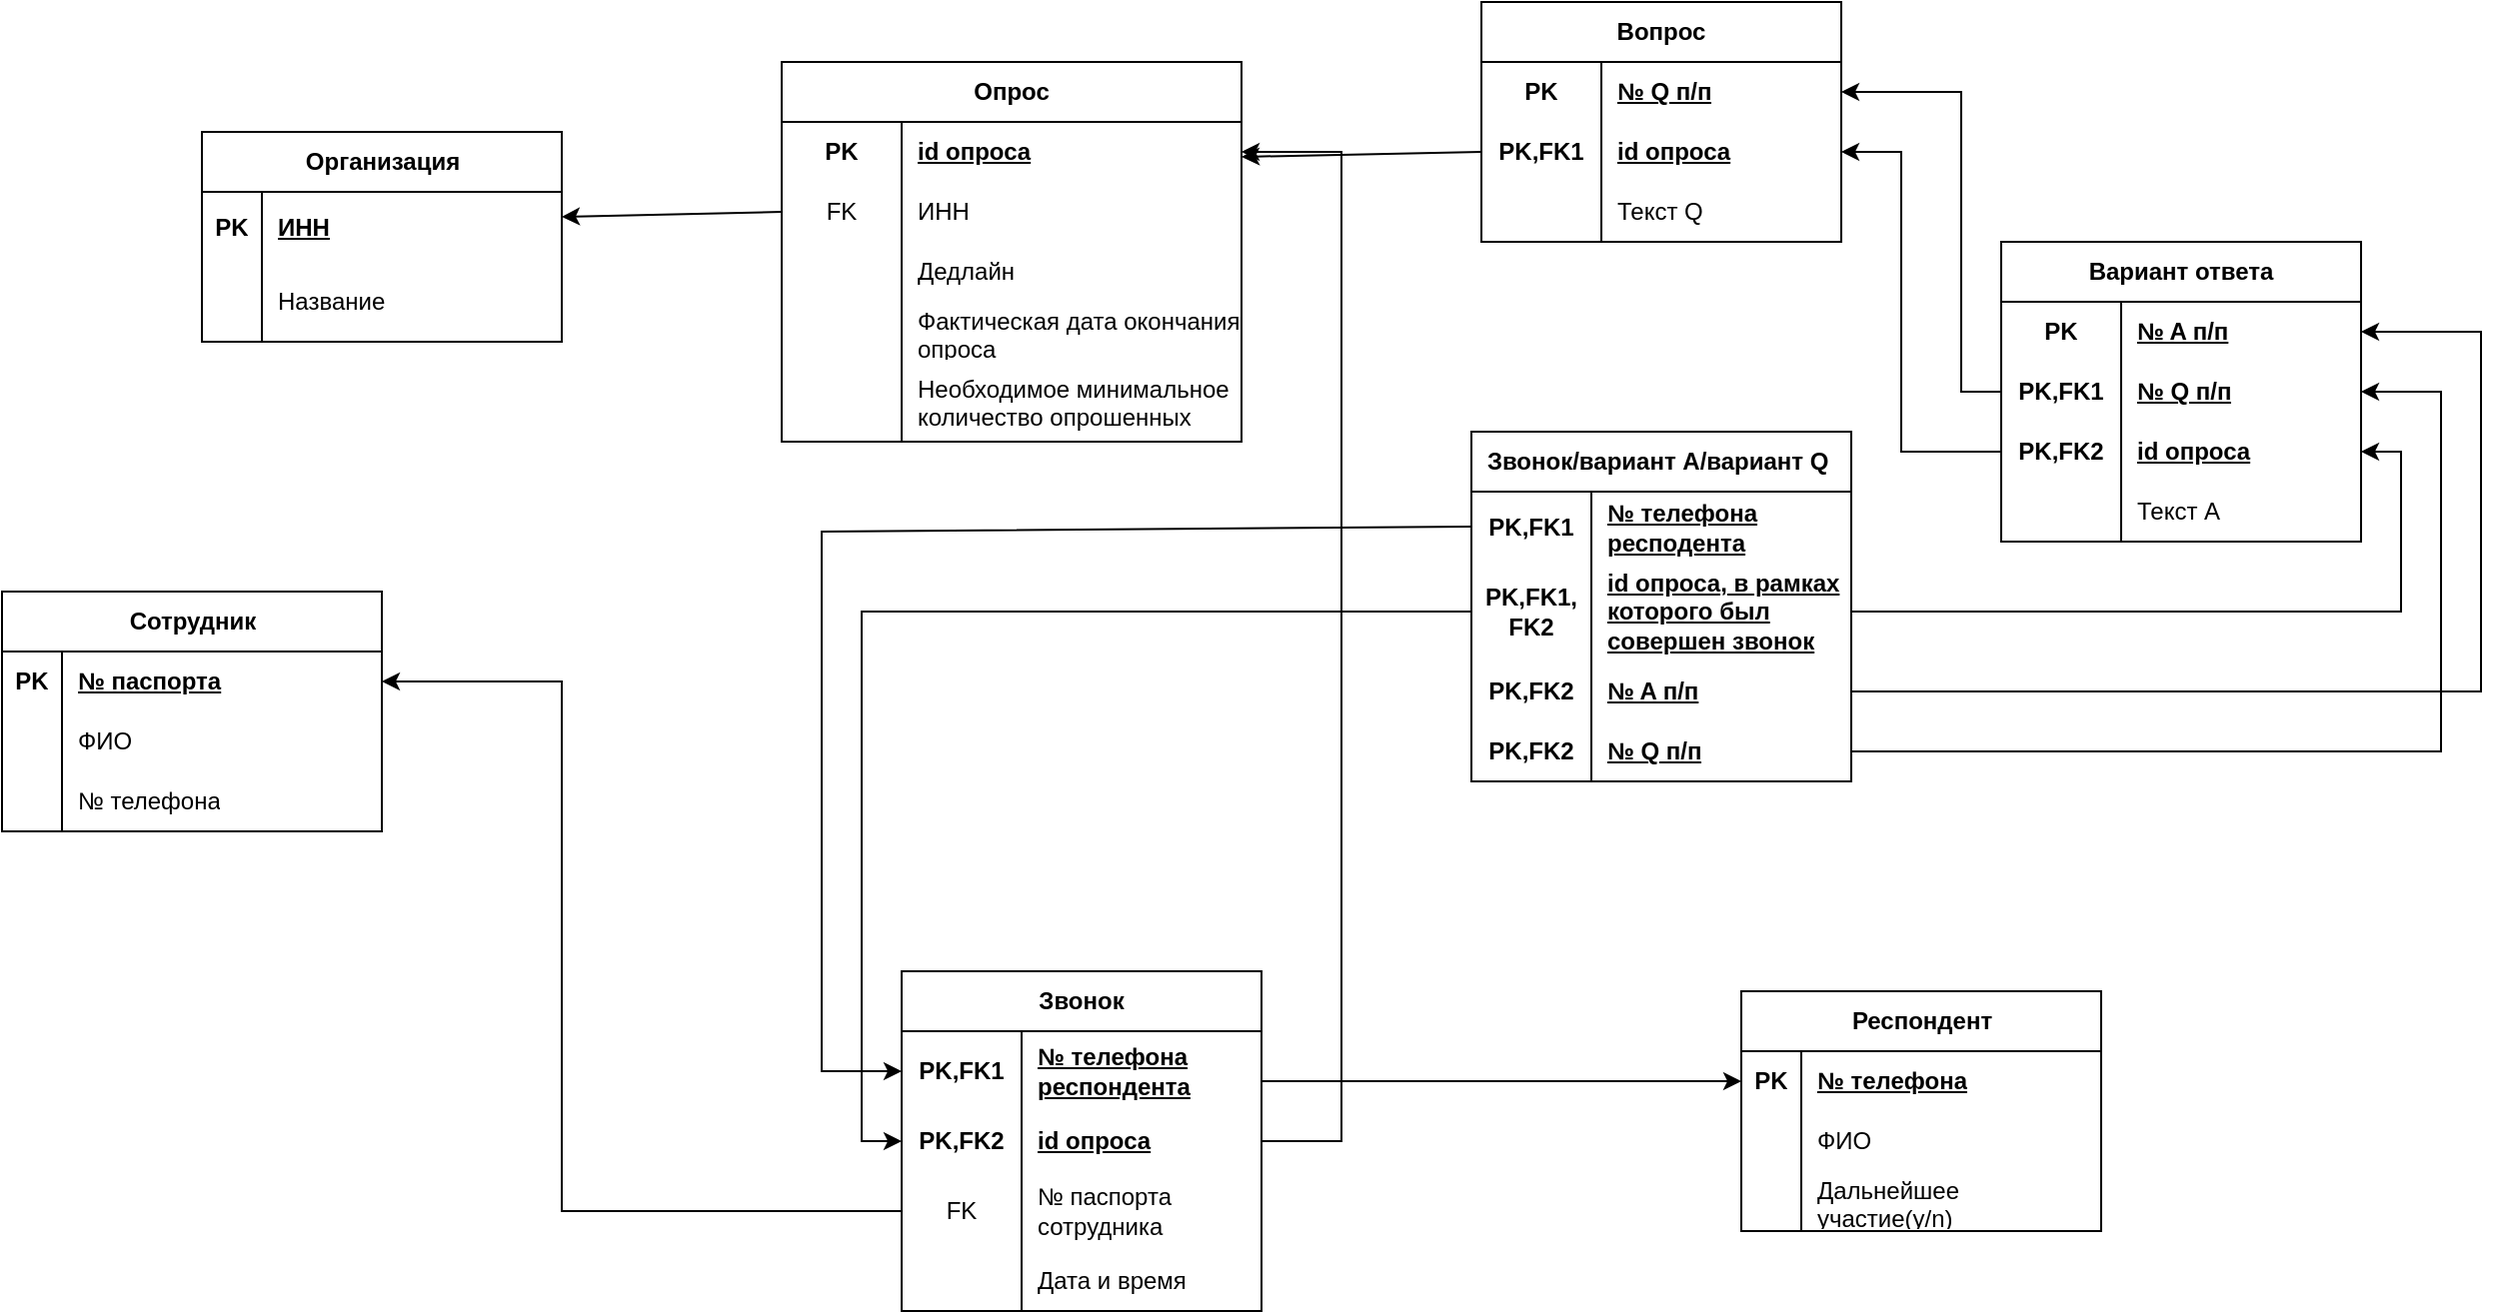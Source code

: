 <mxfile version="24.8.6">
  <diagram name="Страница — 1" id="nvs1EwQni5qlHn5SZSIE">
    <mxGraphModel dx="2741" dy="1032" grid="1" gridSize="10" guides="1" tooltips="1" connect="1" arrows="1" fold="1" page="1" pageScale="1" pageWidth="827" pageHeight="1169" math="0" shadow="0">
      <root>
        <mxCell id="0" />
        <mxCell id="1" parent="0" />
        <mxCell id="6hlJHVHeH4Eyl8dHmngO-1" value="Организация" style="shape=table;startSize=30;container=1;collapsible=1;childLayout=tableLayout;fixedRows=1;rowLines=0;fontStyle=1;align=center;resizeLast=1;html=1;" vertex="1" parent="1">
          <mxGeometry x="-330" y="140" width="180" height="105" as="geometry" />
        </mxCell>
        <mxCell id="6hlJHVHeH4Eyl8dHmngO-2" value="" style="shape=tableRow;horizontal=0;startSize=0;swimlaneHead=0;swimlaneBody=0;fillColor=none;collapsible=0;dropTarget=0;points=[[0,0.5],[1,0.5]];portConstraint=eastwest;top=0;left=0;right=0;bottom=0;" vertex="1" parent="6hlJHVHeH4Eyl8dHmngO-1">
          <mxGeometry y="30" width="180" height="35" as="geometry" />
        </mxCell>
        <mxCell id="6hlJHVHeH4Eyl8dHmngO-3" value="&lt;span style=&quot;font-weight: 700;&quot;&gt;PK&lt;/span&gt;" style="shape=partialRectangle;connectable=0;fillColor=none;top=0;left=0;bottom=0;right=0;fontStyle=0;overflow=hidden;whiteSpace=wrap;html=1;" vertex="1" parent="6hlJHVHeH4Eyl8dHmngO-2">
          <mxGeometry width="30" height="35" as="geometry">
            <mxRectangle width="30" height="35" as="alternateBounds" />
          </mxGeometry>
        </mxCell>
        <mxCell id="6hlJHVHeH4Eyl8dHmngO-4" value="&lt;span style=&quot;font-weight: 700; text-decoration-line: underline;&quot;&gt;ИНН&lt;/span&gt;" style="shape=partialRectangle;connectable=0;fillColor=none;top=0;left=0;bottom=0;right=0;align=left;spacingLeft=6;fontStyle=0;overflow=hidden;whiteSpace=wrap;html=1;" vertex="1" parent="6hlJHVHeH4Eyl8dHmngO-2">
          <mxGeometry x="30" width="150" height="35" as="geometry">
            <mxRectangle width="150" height="35" as="alternateBounds" />
          </mxGeometry>
        </mxCell>
        <mxCell id="6hlJHVHeH4Eyl8dHmngO-5" value="" style="shape=tableRow;horizontal=0;startSize=0;swimlaneHead=0;swimlaneBody=0;fillColor=none;collapsible=0;dropTarget=0;points=[[0,0.5],[1,0.5]];portConstraint=eastwest;top=0;left=0;right=0;bottom=0;" vertex="1" parent="6hlJHVHeH4Eyl8dHmngO-1">
          <mxGeometry y="65" width="180" height="40" as="geometry" />
        </mxCell>
        <mxCell id="6hlJHVHeH4Eyl8dHmngO-6" value="" style="shape=partialRectangle;connectable=0;fillColor=none;top=0;left=0;bottom=0;right=0;editable=1;overflow=hidden;whiteSpace=wrap;html=1;" vertex="1" parent="6hlJHVHeH4Eyl8dHmngO-5">
          <mxGeometry width="30" height="40" as="geometry">
            <mxRectangle width="30" height="40" as="alternateBounds" />
          </mxGeometry>
        </mxCell>
        <mxCell id="6hlJHVHeH4Eyl8dHmngO-7" value="Название" style="shape=partialRectangle;connectable=0;fillColor=none;top=0;left=0;bottom=0;right=0;align=left;spacingLeft=6;overflow=hidden;whiteSpace=wrap;html=1;" vertex="1" parent="6hlJHVHeH4Eyl8dHmngO-5">
          <mxGeometry x="30" width="150" height="40" as="geometry">
            <mxRectangle width="150" height="40" as="alternateBounds" />
          </mxGeometry>
        </mxCell>
        <mxCell id="6hlJHVHeH4Eyl8dHmngO-8" value="Опрос" style="shape=table;startSize=30;container=1;collapsible=1;childLayout=tableLayout;fixedRows=1;rowLines=0;fontStyle=1;align=center;resizeLast=1;html=1;whiteSpace=wrap;" vertex="1" parent="1">
          <mxGeometry x="-40" y="105" width="230" height="190" as="geometry" />
        </mxCell>
        <mxCell id="6hlJHVHeH4Eyl8dHmngO-9" value="" style="shape=tableRow;horizontal=0;startSize=0;swimlaneHead=0;swimlaneBody=0;fillColor=none;collapsible=0;dropTarget=0;points=[[0,0.5],[1,0.5]];portConstraint=eastwest;top=0;left=0;right=0;bottom=0;" vertex="1" parent="6hlJHVHeH4Eyl8dHmngO-8">
          <mxGeometry y="30" width="230" height="30" as="geometry" />
        </mxCell>
        <mxCell id="6hlJHVHeH4Eyl8dHmngO-10" value="&lt;span style=&quot;font-weight: 700;&quot;&gt;PK&lt;/span&gt;" style="shape=partialRectangle;connectable=0;fillColor=none;top=0;left=0;bottom=0;right=0;fontStyle=0;overflow=hidden;whiteSpace=wrap;html=1;" vertex="1" parent="6hlJHVHeH4Eyl8dHmngO-9">
          <mxGeometry width="60" height="30" as="geometry">
            <mxRectangle width="60" height="30" as="alternateBounds" />
          </mxGeometry>
        </mxCell>
        <mxCell id="6hlJHVHeH4Eyl8dHmngO-11" value="&lt;span style=&quot;font-weight: 700; text-decoration-line: underline;&quot;&gt;id опроса&lt;/span&gt;" style="shape=partialRectangle;connectable=0;fillColor=none;top=0;left=0;bottom=0;right=0;align=left;spacingLeft=6;fontStyle=0;overflow=hidden;whiteSpace=wrap;html=1;" vertex="1" parent="6hlJHVHeH4Eyl8dHmngO-9">
          <mxGeometry x="60" width="170" height="30" as="geometry">
            <mxRectangle width="170" height="30" as="alternateBounds" />
          </mxGeometry>
        </mxCell>
        <mxCell id="6hlJHVHeH4Eyl8dHmngO-12" value="" style="shape=tableRow;horizontal=0;startSize=0;swimlaneHead=0;swimlaneBody=0;fillColor=none;collapsible=0;dropTarget=0;points=[[0,0.5],[1,0.5]];portConstraint=eastwest;top=0;left=0;right=0;bottom=0;" vertex="1" parent="6hlJHVHeH4Eyl8dHmngO-8">
          <mxGeometry y="60" width="230" height="30" as="geometry" />
        </mxCell>
        <mxCell id="6hlJHVHeH4Eyl8dHmngO-13" value="FK" style="shape=partialRectangle;connectable=0;fillColor=none;top=0;left=0;bottom=0;right=0;fontStyle=0;overflow=hidden;whiteSpace=wrap;html=1;" vertex="1" parent="6hlJHVHeH4Eyl8dHmngO-12">
          <mxGeometry width="60" height="30" as="geometry">
            <mxRectangle width="60" height="30" as="alternateBounds" />
          </mxGeometry>
        </mxCell>
        <mxCell id="6hlJHVHeH4Eyl8dHmngO-14" value="ИНН" style="shape=partialRectangle;connectable=0;fillColor=none;top=0;left=0;bottom=0;right=0;align=left;spacingLeft=6;fontStyle=0;overflow=hidden;whiteSpace=wrap;html=1;" vertex="1" parent="6hlJHVHeH4Eyl8dHmngO-12">
          <mxGeometry x="60" width="170" height="30" as="geometry">
            <mxRectangle width="170" height="30" as="alternateBounds" />
          </mxGeometry>
        </mxCell>
        <mxCell id="6hlJHVHeH4Eyl8dHmngO-15" value="" style="shape=tableRow;horizontal=0;startSize=0;swimlaneHead=0;swimlaneBody=0;fillColor=none;collapsible=0;dropTarget=0;points=[[0,0.5],[1,0.5]];portConstraint=eastwest;top=0;left=0;right=0;bottom=0;html=1;" vertex="1" parent="6hlJHVHeH4Eyl8dHmngO-8">
          <mxGeometry y="90" width="230" height="30" as="geometry" />
        </mxCell>
        <mxCell id="6hlJHVHeH4Eyl8dHmngO-16" value="" style="shape=partialRectangle;connectable=0;fillColor=none;top=0;left=0;bottom=0;right=0;editable=1;overflow=hidden;html=1;whiteSpace=wrap;" vertex="1" parent="6hlJHVHeH4Eyl8dHmngO-15">
          <mxGeometry width="60" height="30" as="geometry">
            <mxRectangle width="60" height="30" as="alternateBounds" />
          </mxGeometry>
        </mxCell>
        <mxCell id="6hlJHVHeH4Eyl8dHmngO-17" value="Дедлайн" style="shape=partialRectangle;connectable=0;fillColor=none;top=0;left=0;bottom=0;right=0;align=left;spacingLeft=6;overflow=hidden;html=1;whiteSpace=wrap;" vertex="1" parent="6hlJHVHeH4Eyl8dHmngO-15">
          <mxGeometry x="60" width="170" height="30" as="geometry">
            <mxRectangle width="170" height="30" as="alternateBounds" />
          </mxGeometry>
        </mxCell>
        <mxCell id="6hlJHVHeH4Eyl8dHmngO-18" value="" style="shape=tableRow;horizontal=0;startSize=0;swimlaneHead=0;swimlaneBody=0;fillColor=none;collapsible=0;dropTarget=0;points=[[0,0.5],[1,0.5]];portConstraint=eastwest;top=0;left=0;right=0;bottom=0;html=1;" vertex="1" parent="6hlJHVHeH4Eyl8dHmngO-8">
          <mxGeometry y="120" width="230" height="30" as="geometry" />
        </mxCell>
        <mxCell id="6hlJHVHeH4Eyl8dHmngO-19" value="" style="shape=partialRectangle;connectable=0;fillColor=none;top=0;left=0;bottom=0;right=0;editable=1;overflow=hidden;html=1;whiteSpace=wrap;" vertex="1" parent="6hlJHVHeH4Eyl8dHmngO-18">
          <mxGeometry width="60" height="30" as="geometry">
            <mxRectangle width="60" height="30" as="alternateBounds" />
          </mxGeometry>
        </mxCell>
        <mxCell id="6hlJHVHeH4Eyl8dHmngO-20" value="Фактическая дата окончания опроса" style="shape=partialRectangle;connectable=0;fillColor=none;top=0;left=0;bottom=0;right=0;align=left;spacingLeft=6;overflow=hidden;html=1;whiteSpace=wrap;" vertex="1" parent="6hlJHVHeH4Eyl8dHmngO-18">
          <mxGeometry x="60" width="170" height="30" as="geometry">
            <mxRectangle width="170" height="30" as="alternateBounds" />
          </mxGeometry>
        </mxCell>
        <mxCell id="6hlJHVHeH4Eyl8dHmngO-21" value="" style="shape=tableRow;horizontal=0;startSize=0;swimlaneHead=0;swimlaneBody=0;fillColor=none;collapsible=0;dropTarget=0;points=[[0,0.5],[1,0.5]];portConstraint=eastwest;top=0;left=0;right=0;bottom=0;" vertex="1" parent="6hlJHVHeH4Eyl8dHmngO-8">
          <mxGeometry y="150" width="230" height="40" as="geometry" />
        </mxCell>
        <mxCell id="6hlJHVHeH4Eyl8dHmngO-22" value="" style="shape=partialRectangle;connectable=0;fillColor=none;top=0;left=0;bottom=0;right=0;editable=1;overflow=hidden;" vertex="1" parent="6hlJHVHeH4Eyl8dHmngO-21">
          <mxGeometry width="60" height="40" as="geometry">
            <mxRectangle width="60" height="40" as="alternateBounds" />
          </mxGeometry>
        </mxCell>
        <mxCell id="6hlJHVHeH4Eyl8dHmngO-23" value="Необходимое минимальное &#xa;количество опрошенных" style="shape=partialRectangle;connectable=0;fillColor=none;top=0;left=0;bottom=0;right=0;align=left;spacingLeft=6;overflow=hidden;" vertex="1" parent="6hlJHVHeH4Eyl8dHmngO-21">
          <mxGeometry x="60" width="170" height="40" as="geometry">
            <mxRectangle width="170" height="40" as="alternateBounds" />
          </mxGeometry>
        </mxCell>
        <mxCell id="6hlJHVHeH4Eyl8dHmngO-24" value="Вопрос" style="shape=table;startSize=30;container=1;collapsible=1;childLayout=tableLayout;fixedRows=1;rowLines=0;fontStyle=1;align=center;resizeLast=1;html=1;whiteSpace=wrap;" vertex="1" parent="1">
          <mxGeometry x="310" y="75" width="180" height="120" as="geometry" />
        </mxCell>
        <mxCell id="6hlJHVHeH4Eyl8dHmngO-25" value="" style="shape=tableRow;horizontal=0;startSize=0;swimlaneHead=0;swimlaneBody=0;fillColor=none;collapsible=0;dropTarget=0;points=[[0,0.5],[1,0.5]];portConstraint=eastwest;top=0;left=0;right=0;bottom=0;" vertex="1" parent="6hlJHVHeH4Eyl8dHmngO-24">
          <mxGeometry y="30" width="180" height="30" as="geometry" />
        </mxCell>
        <mxCell id="6hlJHVHeH4Eyl8dHmngO-26" value="&lt;span style=&quot;font-weight: 700;&quot;&gt;PK&lt;/span&gt;" style="shape=partialRectangle;connectable=0;fillColor=none;top=0;left=0;bottom=0;right=0;fontStyle=0;overflow=hidden;whiteSpace=wrap;html=1;" vertex="1" parent="6hlJHVHeH4Eyl8dHmngO-25">
          <mxGeometry width="60" height="30" as="geometry">
            <mxRectangle width="60" height="30" as="alternateBounds" />
          </mxGeometry>
        </mxCell>
        <mxCell id="6hlJHVHeH4Eyl8dHmngO-27" value="&lt;span style=&quot;font-weight: 700; text-decoration-line: underline;&quot;&gt;№ Q п/п&lt;/span&gt;" style="shape=partialRectangle;connectable=0;fillColor=none;top=0;left=0;bottom=0;right=0;align=left;spacingLeft=6;fontStyle=0;overflow=hidden;whiteSpace=wrap;html=1;" vertex="1" parent="6hlJHVHeH4Eyl8dHmngO-25">
          <mxGeometry x="60" width="120" height="30" as="geometry">
            <mxRectangle width="120" height="30" as="alternateBounds" />
          </mxGeometry>
        </mxCell>
        <mxCell id="6hlJHVHeH4Eyl8dHmngO-28" value="" style="shape=tableRow;horizontal=0;startSize=0;swimlaneHead=0;swimlaneBody=0;fillColor=none;collapsible=0;dropTarget=0;points=[[0,0.5],[1,0.5]];portConstraint=eastwest;top=0;left=0;right=0;bottom=0;html=1;" vertex="1" parent="6hlJHVHeH4Eyl8dHmngO-24">
          <mxGeometry y="60" width="180" height="30" as="geometry" />
        </mxCell>
        <mxCell id="6hlJHVHeH4Eyl8dHmngO-29" value="PK,FK1" style="shape=partialRectangle;connectable=0;fillColor=none;top=0;left=0;bottom=0;right=0;fontStyle=1;overflow=hidden;html=1;whiteSpace=wrap;" vertex="1" parent="6hlJHVHeH4Eyl8dHmngO-28">
          <mxGeometry width="60" height="30" as="geometry">
            <mxRectangle width="60" height="30" as="alternateBounds" />
          </mxGeometry>
        </mxCell>
        <mxCell id="6hlJHVHeH4Eyl8dHmngO-30" value="id опроса" style="shape=partialRectangle;connectable=0;fillColor=none;top=0;left=0;bottom=0;right=0;align=left;spacingLeft=6;fontStyle=5;overflow=hidden;html=1;whiteSpace=wrap;" vertex="1" parent="6hlJHVHeH4Eyl8dHmngO-28">
          <mxGeometry x="60" width="120" height="30" as="geometry">
            <mxRectangle width="120" height="30" as="alternateBounds" />
          </mxGeometry>
        </mxCell>
        <mxCell id="6hlJHVHeH4Eyl8dHmngO-31" value="" style="shape=tableRow;horizontal=0;startSize=0;swimlaneHead=0;swimlaneBody=0;fillColor=none;collapsible=0;dropTarget=0;points=[[0,0.5],[1,0.5]];portConstraint=eastwest;top=0;left=0;right=0;bottom=0;html=1;" vertex="1" parent="6hlJHVHeH4Eyl8dHmngO-24">
          <mxGeometry y="90" width="180" height="30" as="geometry" />
        </mxCell>
        <mxCell id="6hlJHVHeH4Eyl8dHmngO-32" value="" style="shape=partialRectangle;connectable=0;fillColor=none;top=0;left=0;bottom=0;right=0;editable=1;overflow=hidden;html=1;whiteSpace=wrap;" vertex="1" parent="6hlJHVHeH4Eyl8dHmngO-31">
          <mxGeometry width="60" height="30" as="geometry">
            <mxRectangle width="60" height="30" as="alternateBounds" />
          </mxGeometry>
        </mxCell>
        <mxCell id="6hlJHVHeH4Eyl8dHmngO-33" value="Текст Q" style="shape=partialRectangle;connectable=0;fillColor=none;top=0;left=0;bottom=0;right=0;align=left;spacingLeft=6;overflow=hidden;html=1;whiteSpace=wrap;" vertex="1" parent="6hlJHVHeH4Eyl8dHmngO-31">
          <mxGeometry x="60" width="120" height="30" as="geometry">
            <mxRectangle width="120" height="30" as="alternateBounds" />
          </mxGeometry>
        </mxCell>
        <mxCell id="6hlJHVHeH4Eyl8dHmngO-34" value="Вариант ответа" style="shape=table;startSize=30;container=1;collapsible=1;childLayout=tableLayout;fixedRows=1;rowLines=0;fontStyle=1;align=center;resizeLast=1;html=1;whiteSpace=wrap;" vertex="1" parent="1">
          <mxGeometry x="570" y="195" width="180" height="150" as="geometry">
            <mxRectangle x="270" y="360" width="130" height="30" as="alternateBounds" />
          </mxGeometry>
        </mxCell>
        <mxCell id="6hlJHVHeH4Eyl8dHmngO-35" value="" style="shape=tableRow;horizontal=0;startSize=0;swimlaneHead=0;swimlaneBody=0;fillColor=none;collapsible=0;dropTarget=0;points=[[0,0.5],[1,0.5]];portConstraint=eastwest;top=0;left=0;right=0;bottom=0;" vertex="1" parent="6hlJHVHeH4Eyl8dHmngO-34">
          <mxGeometry y="30" width="180" height="30" as="geometry" />
        </mxCell>
        <mxCell id="6hlJHVHeH4Eyl8dHmngO-36" value="&lt;span style=&quot;font-weight: 700;&quot;&gt;PK&lt;/span&gt;" style="shape=partialRectangle;connectable=0;fillColor=none;top=0;left=0;bottom=0;right=0;fontStyle=0;overflow=hidden;whiteSpace=wrap;html=1;" vertex="1" parent="6hlJHVHeH4Eyl8dHmngO-35">
          <mxGeometry width="60" height="30" as="geometry">
            <mxRectangle width="60" height="30" as="alternateBounds" />
          </mxGeometry>
        </mxCell>
        <mxCell id="6hlJHVHeH4Eyl8dHmngO-37" value="&lt;span style=&quot;font-weight: 700; text-decoration-line: underline;&quot;&gt;№ A п/п&lt;/span&gt;" style="shape=partialRectangle;connectable=0;fillColor=none;top=0;left=0;bottom=0;right=0;align=left;spacingLeft=6;fontStyle=0;overflow=hidden;whiteSpace=wrap;html=1;" vertex="1" parent="6hlJHVHeH4Eyl8dHmngO-35">
          <mxGeometry x="60" width="120" height="30" as="geometry">
            <mxRectangle width="120" height="30" as="alternateBounds" />
          </mxGeometry>
        </mxCell>
        <mxCell id="6hlJHVHeH4Eyl8dHmngO-38" value="" style="shape=tableRow;horizontal=0;startSize=0;swimlaneHead=0;swimlaneBody=0;fillColor=none;collapsible=0;dropTarget=0;points=[[0,0.5],[1,0.5]];portConstraint=eastwest;top=0;left=0;right=0;bottom=0;" vertex="1" parent="6hlJHVHeH4Eyl8dHmngO-34">
          <mxGeometry y="60" width="180" height="30" as="geometry" />
        </mxCell>
        <mxCell id="6hlJHVHeH4Eyl8dHmngO-39" value="&lt;span style=&quot;font-weight: 700;&quot;&gt;PK,FK1&lt;/span&gt;" style="shape=partialRectangle;connectable=0;fillColor=none;top=0;left=0;bottom=0;right=0;fontStyle=0;overflow=hidden;whiteSpace=wrap;html=1;" vertex="1" parent="6hlJHVHeH4Eyl8dHmngO-38">
          <mxGeometry width="60" height="30" as="geometry">
            <mxRectangle width="60" height="30" as="alternateBounds" />
          </mxGeometry>
        </mxCell>
        <mxCell id="6hlJHVHeH4Eyl8dHmngO-40" value="&lt;span style=&quot;font-weight: 700; text-decoration-line: underline;&quot;&gt;№ Q п/п&lt;/span&gt;" style="shape=partialRectangle;connectable=0;fillColor=none;top=0;left=0;bottom=0;right=0;align=left;spacingLeft=6;fontStyle=0;overflow=hidden;whiteSpace=wrap;html=1;" vertex="1" parent="6hlJHVHeH4Eyl8dHmngO-38">
          <mxGeometry x="60" width="120" height="30" as="geometry">
            <mxRectangle width="120" height="30" as="alternateBounds" />
          </mxGeometry>
        </mxCell>
        <mxCell id="6hlJHVHeH4Eyl8dHmngO-41" value="" style="shape=tableRow;horizontal=0;startSize=0;swimlaneHead=0;swimlaneBody=0;fillColor=none;collapsible=0;dropTarget=0;points=[[0,0.5],[1,0.5]];portConstraint=eastwest;top=0;left=0;right=0;bottom=0;" vertex="1" parent="6hlJHVHeH4Eyl8dHmngO-34">
          <mxGeometry y="90" width="180" height="30" as="geometry" />
        </mxCell>
        <mxCell id="6hlJHVHeH4Eyl8dHmngO-42" value="&lt;span style=&quot;font-weight: 700;&quot;&gt;PK,FK2&lt;/span&gt;" style="shape=partialRectangle;connectable=0;fillColor=none;top=0;left=0;bottom=0;right=0;fontStyle=0;overflow=hidden;whiteSpace=wrap;html=1;" vertex="1" parent="6hlJHVHeH4Eyl8dHmngO-41">
          <mxGeometry width="60" height="30" as="geometry">
            <mxRectangle width="60" height="30" as="alternateBounds" />
          </mxGeometry>
        </mxCell>
        <mxCell id="6hlJHVHeH4Eyl8dHmngO-43" value="&lt;span style=&quot;font-weight: 700; text-decoration-line: underline;&quot;&gt;id опроса&lt;/span&gt;" style="shape=partialRectangle;connectable=0;fillColor=none;top=0;left=0;bottom=0;right=0;align=left;spacingLeft=6;fontStyle=0;overflow=hidden;whiteSpace=wrap;html=1;" vertex="1" parent="6hlJHVHeH4Eyl8dHmngO-41">
          <mxGeometry x="60" width="120" height="30" as="geometry">
            <mxRectangle width="120" height="30" as="alternateBounds" />
          </mxGeometry>
        </mxCell>
        <mxCell id="6hlJHVHeH4Eyl8dHmngO-44" value="" style="shape=tableRow;horizontal=0;startSize=0;swimlaneHead=0;swimlaneBody=0;fillColor=none;collapsible=0;dropTarget=0;points=[[0,0.5],[1,0.5]];portConstraint=eastwest;top=0;left=0;right=0;bottom=0;html=1;" vertex="1" parent="6hlJHVHeH4Eyl8dHmngO-34">
          <mxGeometry y="120" width="180" height="30" as="geometry" />
        </mxCell>
        <mxCell id="6hlJHVHeH4Eyl8dHmngO-45" value="" style="shape=partialRectangle;connectable=0;fillColor=none;top=0;left=0;bottom=0;right=0;editable=1;overflow=hidden;html=1;whiteSpace=wrap;" vertex="1" parent="6hlJHVHeH4Eyl8dHmngO-44">
          <mxGeometry width="60" height="30" as="geometry">
            <mxRectangle width="60" height="30" as="alternateBounds" />
          </mxGeometry>
        </mxCell>
        <mxCell id="6hlJHVHeH4Eyl8dHmngO-46" value="Текст A" style="shape=partialRectangle;connectable=0;fillColor=none;top=0;left=0;bottom=0;right=0;align=left;spacingLeft=6;overflow=hidden;html=1;whiteSpace=wrap;" vertex="1" parent="6hlJHVHeH4Eyl8dHmngO-44">
          <mxGeometry x="60" width="120" height="30" as="geometry">
            <mxRectangle width="120" height="30" as="alternateBounds" />
          </mxGeometry>
        </mxCell>
        <mxCell id="6hlJHVHeH4Eyl8dHmngO-47" value="Сотрудник" style="shape=table;startSize=30;container=1;collapsible=1;childLayout=tableLayout;fixedRows=1;rowLines=0;fontStyle=1;align=center;resizeLast=1;html=1;" vertex="1" parent="1">
          <mxGeometry x="-430" y="370" width="190" height="120" as="geometry" />
        </mxCell>
        <mxCell id="6hlJHVHeH4Eyl8dHmngO-48" value="" style="shape=tableRow;horizontal=0;startSize=0;swimlaneHead=0;swimlaneBody=0;fillColor=none;collapsible=0;dropTarget=0;points=[[0,0.5],[1,0.5]];portConstraint=eastwest;top=0;left=0;right=0;bottom=0;" vertex="1" parent="6hlJHVHeH4Eyl8dHmngO-47">
          <mxGeometry y="30" width="190" height="30" as="geometry" />
        </mxCell>
        <mxCell id="6hlJHVHeH4Eyl8dHmngO-49" value="&lt;span style=&quot;font-weight: 700;&quot;&gt;PK&lt;/span&gt;" style="shape=partialRectangle;connectable=0;fillColor=none;top=0;left=0;bottom=0;right=0;fontStyle=0;overflow=hidden;whiteSpace=wrap;html=1;" vertex="1" parent="6hlJHVHeH4Eyl8dHmngO-48">
          <mxGeometry width="30" height="30" as="geometry">
            <mxRectangle width="30" height="30" as="alternateBounds" />
          </mxGeometry>
        </mxCell>
        <mxCell id="6hlJHVHeH4Eyl8dHmngO-50" value="&lt;span style=&quot;font-weight: 700; text-decoration-line: underline;&quot;&gt;№ паспорта&lt;/span&gt;" style="shape=partialRectangle;connectable=0;fillColor=none;top=0;left=0;bottom=0;right=0;align=left;spacingLeft=6;fontStyle=0;overflow=hidden;whiteSpace=wrap;html=1;" vertex="1" parent="6hlJHVHeH4Eyl8dHmngO-48">
          <mxGeometry x="30" width="160" height="30" as="geometry">
            <mxRectangle width="160" height="30" as="alternateBounds" />
          </mxGeometry>
        </mxCell>
        <mxCell id="6hlJHVHeH4Eyl8dHmngO-51" value="" style="shape=tableRow;horizontal=0;startSize=0;swimlaneHead=0;swimlaneBody=0;fillColor=none;collapsible=0;dropTarget=0;points=[[0,0.5],[1,0.5]];portConstraint=eastwest;top=0;left=0;right=0;bottom=0;" vertex="1" parent="6hlJHVHeH4Eyl8dHmngO-47">
          <mxGeometry y="60" width="190" height="30" as="geometry" />
        </mxCell>
        <mxCell id="6hlJHVHeH4Eyl8dHmngO-52" value="" style="shape=partialRectangle;connectable=0;fillColor=none;top=0;left=0;bottom=0;right=0;editable=1;overflow=hidden;whiteSpace=wrap;html=1;" vertex="1" parent="6hlJHVHeH4Eyl8dHmngO-51">
          <mxGeometry width="30" height="30" as="geometry">
            <mxRectangle width="30" height="30" as="alternateBounds" />
          </mxGeometry>
        </mxCell>
        <mxCell id="6hlJHVHeH4Eyl8dHmngO-53" value="ФИО" style="shape=partialRectangle;connectable=0;fillColor=none;top=0;left=0;bottom=0;right=0;align=left;spacingLeft=6;overflow=hidden;whiteSpace=wrap;html=1;" vertex="1" parent="6hlJHVHeH4Eyl8dHmngO-51">
          <mxGeometry x="30" width="160" height="30" as="geometry">
            <mxRectangle width="160" height="30" as="alternateBounds" />
          </mxGeometry>
        </mxCell>
        <mxCell id="6hlJHVHeH4Eyl8dHmngO-54" value="" style="shape=tableRow;horizontal=0;startSize=0;swimlaneHead=0;swimlaneBody=0;fillColor=none;collapsible=0;dropTarget=0;points=[[0,0.5],[1,0.5]];portConstraint=eastwest;top=0;left=0;right=0;bottom=0;" vertex="1" parent="6hlJHVHeH4Eyl8dHmngO-47">
          <mxGeometry y="90" width="190" height="30" as="geometry" />
        </mxCell>
        <mxCell id="6hlJHVHeH4Eyl8dHmngO-55" value="" style="shape=partialRectangle;connectable=0;fillColor=none;top=0;left=0;bottom=0;right=0;editable=1;overflow=hidden;whiteSpace=wrap;html=1;" vertex="1" parent="6hlJHVHeH4Eyl8dHmngO-54">
          <mxGeometry width="30" height="30" as="geometry">
            <mxRectangle width="30" height="30" as="alternateBounds" />
          </mxGeometry>
        </mxCell>
        <mxCell id="6hlJHVHeH4Eyl8dHmngO-56" value="№ телефона" style="shape=partialRectangle;connectable=0;fillColor=none;top=0;left=0;bottom=0;right=0;align=left;spacingLeft=6;overflow=hidden;whiteSpace=wrap;html=1;" vertex="1" parent="6hlJHVHeH4Eyl8dHmngO-54">
          <mxGeometry x="30" width="160" height="30" as="geometry">
            <mxRectangle width="160" height="30" as="alternateBounds" />
          </mxGeometry>
        </mxCell>
        <mxCell id="6hlJHVHeH4Eyl8dHmngO-57" value="Респондент" style="shape=table;startSize=30;container=1;collapsible=1;childLayout=tableLayout;fixedRows=1;rowLines=0;fontStyle=1;align=center;resizeLast=1;html=1;" vertex="1" parent="1">
          <mxGeometry x="440" y="570" width="180" height="120" as="geometry" />
        </mxCell>
        <mxCell id="6hlJHVHeH4Eyl8dHmngO-58" value="" style="shape=tableRow;horizontal=0;startSize=0;swimlaneHead=0;swimlaneBody=0;fillColor=none;collapsible=0;dropTarget=0;points=[[0,0.5],[1,0.5]];portConstraint=eastwest;top=0;left=0;right=0;bottom=0;" vertex="1" parent="6hlJHVHeH4Eyl8dHmngO-57">
          <mxGeometry y="30" width="180" height="30" as="geometry" />
        </mxCell>
        <mxCell id="6hlJHVHeH4Eyl8dHmngO-59" value="&lt;span style=&quot;font-weight: 700;&quot;&gt;PK&lt;/span&gt;" style="shape=partialRectangle;connectable=0;fillColor=none;top=0;left=0;bottom=0;right=0;fontStyle=0;overflow=hidden;whiteSpace=wrap;html=1;" vertex="1" parent="6hlJHVHeH4Eyl8dHmngO-58">
          <mxGeometry width="30" height="30" as="geometry">
            <mxRectangle width="30" height="30" as="alternateBounds" />
          </mxGeometry>
        </mxCell>
        <mxCell id="6hlJHVHeH4Eyl8dHmngO-60" value="&lt;span style=&quot;font-weight: 700; text-decoration-line: underline;&quot;&gt;№ телефона&lt;/span&gt;" style="shape=partialRectangle;connectable=0;fillColor=none;top=0;left=0;bottom=0;right=0;align=left;spacingLeft=6;fontStyle=0;overflow=hidden;whiteSpace=wrap;html=1;" vertex="1" parent="6hlJHVHeH4Eyl8dHmngO-58">
          <mxGeometry x="30" width="150" height="30" as="geometry">
            <mxRectangle width="150" height="30" as="alternateBounds" />
          </mxGeometry>
        </mxCell>
        <mxCell id="6hlJHVHeH4Eyl8dHmngO-61" value="" style="shape=tableRow;horizontal=0;startSize=0;swimlaneHead=0;swimlaneBody=0;fillColor=none;collapsible=0;dropTarget=0;points=[[0,0.5],[1,0.5]];portConstraint=eastwest;top=0;left=0;right=0;bottom=0;" vertex="1" parent="6hlJHVHeH4Eyl8dHmngO-57">
          <mxGeometry y="60" width="180" height="30" as="geometry" />
        </mxCell>
        <mxCell id="6hlJHVHeH4Eyl8dHmngO-62" value="" style="shape=partialRectangle;connectable=0;fillColor=none;top=0;left=0;bottom=0;right=0;editable=1;overflow=hidden;whiteSpace=wrap;html=1;" vertex="1" parent="6hlJHVHeH4Eyl8dHmngO-61">
          <mxGeometry width="30" height="30" as="geometry">
            <mxRectangle width="30" height="30" as="alternateBounds" />
          </mxGeometry>
        </mxCell>
        <mxCell id="6hlJHVHeH4Eyl8dHmngO-63" value="ФИО" style="shape=partialRectangle;connectable=0;fillColor=none;top=0;left=0;bottom=0;right=0;align=left;spacingLeft=6;overflow=hidden;whiteSpace=wrap;html=1;" vertex="1" parent="6hlJHVHeH4Eyl8dHmngO-61">
          <mxGeometry x="30" width="150" height="30" as="geometry">
            <mxRectangle width="150" height="30" as="alternateBounds" />
          </mxGeometry>
        </mxCell>
        <mxCell id="6hlJHVHeH4Eyl8dHmngO-64" value="" style="shape=tableRow;horizontal=0;startSize=0;swimlaneHead=0;swimlaneBody=0;fillColor=none;collapsible=0;dropTarget=0;points=[[0,0.5],[1,0.5]];portConstraint=eastwest;top=0;left=0;right=0;bottom=0;" vertex="1" parent="6hlJHVHeH4Eyl8dHmngO-57">
          <mxGeometry y="90" width="180" height="30" as="geometry" />
        </mxCell>
        <mxCell id="6hlJHVHeH4Eyl8dHmngO-65" value="" style="shape=partialRectangle;connectable=0;fillColor=none;top=0;left=0;bottom=0;right=0;editable=1;overflow=hidden;whiteSpace=wrap;html=1;" vertex="1" parent="6hlJHVHeH4Eyl8dHmngO-64">
          <mxGeometry width="30" height="30" as="geometry">
            <mxRectangle width="30" height="30" as="alternateBounds" />
          </mxGeometry>
        </mxCell>
        <mxCell id="6hlJHVHeH4Eyl8dHmngO-66" value="Дальнейшее участие(y/n)" style="shape=partialRectangle;connectable=0;fillColor=none;top=0;left=0;bottom=0;right=0;align=left;spacingLeft=6;overflow=hidden;whiteSpace=wrap;html=1;" vertex="1" parent="6hlJHVHeH4Eyl8dHmngO-64">
          <mxGeometry x="30" width="150" height="30" as="geometry">
            <mxRectangle width="150" height="30" as="alternateBounds" />
          </mxGeometry>
        </mxCell>
        <mxCell id="6hlJHVHeH4Eyl8dHmngO-67" value="Звонок" style="shape=table;startSize=30;container=1;collapsible=1;childLayout=tableLayout;fixedRows=1;rowLines=0;fontStyle=1;align=center;resizeLast=1;html=1;whiteSpace=wrap;" vertex="1" parent="1">
          <mxGeometry x="20" y="560" width="180" height="170" as="geometry" />
        </mxCell>
        <mxCell id="6hlJHVHeH4Eyl8dHmngO-68" value="" style="shape=tableRow;horizontal=0;startSize=0;swimlaneHead=0;swimlaneBody=0;fillColor=none;collapsible=0;dropTarget=0;points=[[0,0.5],[1,0.5]];portConstraint=eastwest;top=0;left=0;right=0;bottom=0;" vertex="1" parent="6hlJHVHeH4Eyl8dHmngO-67">
          <mxGeometry y="30" width="180" height="40" as="geometry" />
        </mxCell>
        <mxCell id="6hlJHVHeH4Eyl8dHmngO-69" value="&lt;span style=&quot;font-weight: 700;&quot;&gt;PK,FK1&lt;/span&gt;" style="shape=partialRectangle;connectable=0;fillColor=none;top=0;left=0;bottom=0;right=0;fontStyle=0;overflow=hidden;whiteSpace=wrap;html=1;" vertex="1" parent="6hlJHVHeH4Eyl8dHmngO-68">
          <mxGeometry width="60" height="40" as="geometry">
            <mxRectangle width="60" height="40" as="alternateBounds" />
          </mxGeometry>
        </mxCell>
        <mxCell id="6hlJHVHeH4Eyl8dHmngO-70" value="&lt;span style=&quot;font-weight: 700; text-decoration-line: underline;&quot;&gt;№ телефона респондента&lt;/span&gt;" style="shape=partialRectangle;connectable=0;fillColor=none;top=0;left=0;bottom=0;right=0;align=left;spacingLeft=6;fontStyle=0;overflow=hidden;whiteSpace=wrap;html=1;" vertex="1" parent="6hlJHVHeH4Eyl8dHmngO-68">
          <mxGeometry x="60" width="120" height="40" as="geometry">
            <mxRectangle width="120" height="40" as="alternateBounds" />
          </mxGeometry>
        </mxCell>
        <mxCell id="6hlJHVHeH4Eyl8dHmngO-71" value="" style="shape=tableRow;horizontal=0;startSize=0;swimlaneHead=0;swimlaneBody=0;fillColor=none;collapsible=0;dropTarget=0;points=[[0,0.5],[1,0.5]];portConstraint=eastwest;top=0;left=0;right=0;bottom=0;" vertex="1" parent="6hlJHVHeH4Eyl8dHmngO-67">
          <mxGeometry y="70" width="180" height="30" as="geometry" />
        </mxCell>
        <mxCell id="6hlJHVHeH4Eyl8dHmngO-72" value="&lt;span style=&quot;font-weight: 700;&quot;&gt;PK,FK2&lt;/span&gt;" style="shape=partialRectangle;connectable=0;fillColor=none;top=0;left=0;bottom=0;right=0;fontStyle=0;overflow=hidden;whiteSpace=wrap;html=1;" vertex="1" parent="6hlJHVHeH4Eyl8dHmngO-71">
          <mxGeometry width="60" height="30" as="geometry">
            <mxRectangle width="60" height="30" as="alternateBounds" />
          </mxGeometry>
        </mxCell>
        <mxCell id="6hlJHVHeH4Eyl8dHmngO-73" value="&lt;span style=&quot;font-weight: 700; text-decoration-line: underline;&quot;&gt;id опроса&lt;/span&gt;" style="shape=partialRectangle;connectable=0;fillColor=none;top=0;left=0;bottom=0;right=0;align=left;spacingLeft=6;fontStyle=0;overflow=hidden;whiteSpace=wrap;html=1;" vertex="1" parent="6hlJHVHeH4Eyl8dHmngO-71">
          <mxGeometry x="60" width="120" height="30" as="geometry">
            <mxRectangle width="120" height="30" as="alternateBounds" />
          </mxGeometry>
        </mxCell>
        <mxCell id="6hlJHVHeH4Eyl8dHmngO-74" value="" style="shape=tableRow;horizontal=0;startSize=0;swimlaneHead=0;swimlaneBody=0;fillColor=none;collapsible=0;dropTarget=0;points=[[0,0.5],[1,0.5]];portConstraint=eastwest;top=0;left=0;right=0;bottom=0;" vertex="1" parent="6hlJHVHeH4Eyl8dHmngO-67">
          <mxGeometry y="100" width="180" height="40" as="geometry" />
        </mxCell>
        <mxCell id="6hlJHVHeH4Eyl8dHmngO-75" value="FK" style="shape=partialRectangle;connectable=0;fillColor=none;top=0;left=0;bottom=0;right=0;fontStyle=0;overflow=hidden;whiteSpace=wrap;html=1;" vertex="1" parent="6hlJHVHeH4Eyl8dHmngO-74">
          <mxGeometry width="60" height="40" as="geometry">
            <mxRectangle width="60" height="40" as="alternateBounds" />
          </mxGeometry>
        </mxCell>
        <mxCell id="6hlJHVHeH4Eyl8dHmngO-76" value="№ паспорта сотрудника" style="shape=partialRectangle;connectable=0;fillColor=none;top=0;left=0;bottom=0;right=0;align=left;spacingLeft=6;fontStyle=0;overflow=hidden;whiteSpace=wrap;html=1;" vertex="1" parent="6hlJHVHeH4Eyl8dHmngO-74">
          <mxGeometry x="60" width="120" height="40" as="geometry">
            <mxRectangle width="120" height="40" as="alternateBounds" />
          </mxGeometry>
        </mxCell>
        <mxCell id="6hlJHVHeH4Eyl8dHmngO-77" value="" style="shape=tableRow;horizontal=0;startSize=0;swimlaneHead=0;swimlaneBody=0;fillColor=none;collapsible=0;dropTarget=0;points=[[0,0.5],[1,0.5]];portConstraint=eastwest;top=0;left=0;right=0;bottom=0;html=1;" vertex="1" parent="6hlJHVHeH4Eyl8dHmngO-67">
          <mxGeometry y="140" width="180" height="30" as="geometry" />
        </mxCell>
        <mxCell id="6hlJHVHeH4Eyl8dHmngO-78" value="" style="shape=partialRectangle;connectable=0;fillColor=none;top=0;left=0;bottom=0;right=0;editable=1;overflow=hidden;html=1;whiteSpace=wrap;" vertex="1" parent="6hlJHVHeH4Eyl8dHmngO-77">
          <mxGeometry width="60" height="30" as="geometry">
            <mxRectangle width="60" height="30" as="alternateBounds" />
          </mxGeometry>
        </mxCell>
        <mxCell id="6hlJHVHeH4Eyl8dHmngO-79" value="Дата и время" style="shape=partialRectangle;connectable=0;fillColor=none;top=0;left=0;bottom=0;right=0;align=left;spacingLeft=6;overflow=hidden;html=1;whiteSpace=wrap;" vertex="1" parent="6hlJHVHeH4Eyl8dHmngO-77">
          <mxGeometry x="60" width="120" height="30" as="geometry">
            <mxRectangle width="120" height="30" as="alternateBounds" />
          </mxGeometry>
        </mxCell>
        <mxCell id="6hlJHVHeH4Eyl8dHmngO-80" value="Звонок/вариант А/вариант Q&amp;nbsp;" style="shape=table;startSize=30;container=1;collapsible=1;childLayout=tableLayout;fixedRows=1;rowLines=0;fontStyle=1;align=center;resizeLast=1;html=1;whiteSpace=wrap;" vertex="1" parent="1">
          <mxGeometry x="305" y="290" width="190" height="175" as="geometry" />
        </mxCell>
        <mxCell id="6hlJHVHeH4Eyl8dHmngO-81" value="" style="shape=tableRow;horizontal=0;startSize=0;swimlaneHead=0;swimlaneBody=0;fillColor=none;collapsible=0;dropTarget=0;points=[[0,0.5],[1,0.5]];portConstraint=eastwest;top=0;left=0;right=0;bottom=0;" vertex="1" parent="6hlJHVHeH4Eyl8dHmngO-80">
          <mxGeometry y="30" width="190" height="35" as="geometry" />
        </mxCell>
        <mxCell id="6hlJHVHeH4Eyl8dHmngO-82" value="&lt;span style=&quot;font-weight: 700;&quot;&gt;PK,FK1&lt;/span&gt;" style="shape=partialRectangle;connectable=0;fillColor=none;top=0;left=0;bottom=0;right=0;fontStyle=0;overflow=hidden;whiteSpace=wrap;html=1;" vertex="1" parent="6hlJHVHeH4Eyl8dHmngO-81">
          <mxGeometry width="60" height="35" as="geometry">
            <mxRectangle width="60" height="35" as="alternateBounds" />
          </mxGeometry>
        </mxCell>
        <mxCell id="6hlJHVHeH4Eyl8dHmngO-83" value="&lt;span style=&quot;font-weight: 700; text-decoration-line: underline;&quot;&gt;№ телефона респодента&lt;/span&gt;" style="shape=partialRectangle;connectable=0;fillColor=none;top=0;left=0;bottom=0;right=0;align=left;spacingLeft=6;fontStyle=0;overflow=hidden;whiteSpace=wrap;html=1;" vertex="1" parent="6hlJHVHeH4Eyl8dHmngO-81">
          <mxGeometry x="60" width="130" height="35" as="geometry">
            <mxRectangle width="130" height="35" as="alternateBounds" />
          </mxGeometry>
        </mxCell>
        <mxCell id="6hlJHVHeH4Eyl8dHmngO-84" value="" style="shape=tableRow;horizontal=0;startSize=0;swimlaneHead=0;swimlaneBody=0;fillColor=none;collapsible=0;dropTarget=0;points=[[0,0.5],[1,0.5]];portConstraint=eastwest;top=0;left=0;right=0;bottom=0;" vertex="1" parent="6hlJHVHeH4Eyl8dHmngO-80">
          <mxGeometry y="65" width="190" height="50" as="geometry" />
        </mxCell>
        <mxCell id="6hlJHVHeH4Eyl8dHmngO-85" value="&lt;span style=&quot;font-weight: 700;&quot;&gt;PK,FK1, FK2&lt;/span&gt;" style="shape=partialRectangle;connectable=0;fillColor=none;top=0;left=0;bottom=0;right=0;fontStyle=0;overflow=hidden;whiteSpace=wrap;html=1;" vertex="1" parent="6hlJHVHeH4Eyl8dHmngO-84">
          <mxGeometry width="60" height="50" as="geometry">
            <mxRectangle width="60" height="50" as="alternateBounds" />
          </mxGeometry>
        </mxCell>
        <mxCell id="6hlJHVHeH4Eyl8dHmngO-86" value="&lt;span style=&quot;font-weight: 700; text-decoration-line: underline;&quot;&gt;id опроса, в рамках которого был совершен звонок&lt;/span&gt;" style="shape=partialRectangle;connectable=0;fillColor=none;top=0;left=0;bottom=0;right=0;align=left;spacingLeft=6;fontStyle=0;overflow=hidden;whiteSpace=wrap;html=1;" vertex="1" parent="6hlJHVHeH4Eyl8dHmngO-84">
          <mxGeometry x="60" width="130" height="50" as="geometry">
            <mxRectangle width="130" height="50" as="alternateBounds" />
          </mxGeometry>
        </mxCell>
        <mxCell id="6hlJHVHeH4Eyl8dHmngO-87" value="" style="shape=tableRow;horizontal=0;startSize=0;swimlaneHead=0;swimlaneBody=0;fillColor=none;collapsible=0;dropTarget=0;points=[[0,0.5],[1,0.5]];portConstraint=eastwest;top=0;left=0;right=0;bottom=0;html=1;" vertex="1" parent="6hlJHVHeH4Eyl8dHmngO-80">
          <mxGeometry y="115" width="190" height="30" as="geometry" />
        </mxCell>
        <mxCell id="6hlJHVHeH4Eyl8dHmngO-88" value="PK,FK2" style="shape=partialRectangle;connectable=0;fillColor=none;top=0;left=0;bottom=0;right=0;fontStyle=1;overflow=hidden;html=1;whiteSpace=wrap;" vertex="1" parent="6hlJHVHeH4Eyl8dHmngO-87">
          <mxGeometry width="60" height="30" as="geometry">
            <mxRectangle width="60" height="30" as="alternateBounds" />
          </mxGeometry>
        </mxCell>
        <mxCell id="6hlJHVHeH4Eyl8dHmngO-89" value="№ A п/п" style="shape=partialRectangle;connectable=0;fillColor=none;top=0;left=0;bottom=0;right=0;align=left;spacingLeft=6;fontStyle=5;overflow=hidden;html=1;whiteSpace=wrap;" vertex="1" parent="6hlJHVHeH4Eyl8dHmngO-87">
          <mxGeometry x="60" width="130" height="30" as="geometry">
            <mxRectangle width="130" height="30" as="alternateBounds" />
          </mxGeometry>
        </mxCell>
        <mxCell id="6hlJHVHeH4Eyl8dHmngO-90" value="" style="shape=tableRow;horizontal=0;startSize=0;swimlaneHead=0;swimlaneBody=0;fillColor=none;collapsible=0;dropTarget=0;points=[[0,0.5],[1,0.5]];portConstraint=eastwest;top=0;left=0;right=0;bottom=1;html=1;" vertex="1" parent="6hlJHVHeH4Eyl8dHmngO-80">
          <mxGeometry y="145" width="190" height="30" as="geometry" />
        </mxCell>
        <mxCell id="6hlJHVHeH4Eyl8dHmngO-91" value="PK,FK2" style="shape=partialRectangle;connectable=0;fillColor=none;top=0;left=0;bottom=0;right=0;fontStyle=1;overflow=hidden;html=1;whiteSpace=wrap;" vertex="1" parent="6hlJHVHeH4Eyl8dHmngO-90">
          <mxGeometry width="60" height="30" as="geometry">
            <mxRectangle width="60" height="30" as="alternateBounds" />
          </mxGeometry>
        </mxCell>
        <mxCell id="6hlJHVHeH4Eyl8dHmngO-92" value="№ Q п/п" style="shape=partialRectangle;connectable=0;fillColor=none;top=0;left=0;bottom=0;right=0;align=left;spacingLeft=6;fontStyle=5;overflow=hidden;html=1;whiteSpace=wrap;" vertex="1" parent="6hlJHVHeH4Eyl8dHmngO-90">
          <mxGeometry x="60" width="130" height="30" as="geometry">
            <mxRectangle width="130" height="30" as="alternateBounds" />
          </mxGeometry>
        </mxCell>
        <mxCell id="6hlJHVHeH4Eyl8dHmngO-93" value="" style="endArrow=classic;html=1;rounded=0;exitX=0;exitY=0.5;exitDx=0;exitDy=0;entryX=1;entryY=0.5;entryDx=0;entryDy=0;" edge="1" parent="1" source="6hlJHVHeH4Eyl8dHmngO-12">
          <mxGeometry width="50" height="50" relative="1" as="geometry">
            <mxPoint x="330" y="430" as="sourcePoint" />
            <mxPoint x="-150" y="182.5" as="targetPoint" />
          </mxGeometry>
        </mxCell>
        <mxCell id="6hlJHVHeH4Eyl8dHmngO-94" value="" style="endArrow=classic;html=1;rounded=0;exitX=0;exitY=0.5;exitDx=0;exitDy=0;entryX=1;entryY=0.5;entryDx=0;entryDy=0;" edge="1" parent="1" source="6hlJHVHeH4Eyl8dHmngO-28">
          <mxGeometry width="50" height="50" relative="1" as="geometry">
            <mxPoint x="330" y="430" as="sourcePoint" />
            <mxPoint x="190.0" y="152.5" as="targetPoint" />
          </mxGeometry>
        </mxCell>
        <mxCell id="6hlJHVHeH4Eyl8dHmngO-95" value="" style="endArrow=classic;html=1;rounded=0;exitX=0;exitY=0.5;exitDx=0;exitDy=0;entryX=1;entryY=0.5;entryDx=0;entryDy=0;" edge="1" parent="1" source="6hlJHVHeH4Eyl8dHmngO-38">
          <mxGeometry width="50" height="50" relative="1" as="geometry">
            <mxPoint x="330" y="430" as="sourcePoint" />
            <mxPoint x="490" y="120" as="targetPoint" />
            <Array as="points">
              <mxPoint x="550" y="270" />
              <mxPoint x="550" y="120" />
            </Array>
          </mxGeometry>
        </mxCell>
        <mxCell id="6hlJHVHeH4Eyl8dHmngO-96" value="" style="endArrow=classic;html=1;rounded=0;exitX=0;exitY=0.5;exitDx=0;exitDy=0;entryX=1;entryY=0.5;entryDx=0;entryDy=0;" edge="1" parent="1" source="6hlJHVHeH4Eyl8dHmngO-74">
          <mxGeometry width="50" height="50" relative="1" as="geometry">
            <mxPoint x="330" y="430" as="sourcePoint" />
            <mxPoint x="-240" y="415" as="targetPoint" />
            <Array as="points">
              <mxPoint x="-150" y="680" />
              <mxPoint x="-150" y="415" />
            </Array>
          </mxGeometry>
        </mxCell>
        <mxCell id="6hlJHVHeH4Eyl8dHmngO-97" value="" style="endArrow=classic;html=1;rounded=0;exitX=1;exitY=0.5;exitDx=0;exitDy=0;entryX=0;entryY=0.5;entryDx=0;entryDy=0;" edge="1" parent="1">
          <mxGeometry width="50" height="50" relative="1" as="geometry">
            <mxPoint x="200" y="615" as="sourcePoint" />
            <mxPoint x="440" y="615" as="targetPoint" />
          </mxGeometry>
        </mxCell>
        <mxCell id="6hlJHVHeH4Eyl8dHmngO-98" value="" style="endArrow=classic;html=1;rounded=0;exitX=1;exitY=0.5;exitDx=0;exitDy=0;entryX=1;entryY=0.5;entryDx=0;entryDy=0;" edge="1" parent="1" source="6hlJHVHeH4Eyl8dHmngO-71" target="6hlJHVHeH4Eyl8dHmngO-9">
          <mxGeometry width="50" height="50" relative="1" as="geometry">
            <mxPoint x="190.0" y="152.5" as="sourcePoint" />
            <mxPoint x="270" y="660" as="targetPoint" />
            <Array as="points">
              <mxPoint x="240" y="645" />
              <mxPoint x="240" y="150" />
            </Array>
          </mxGeometry>
        </mxCell>
        <mxCell id="6hlJHVHeH4Eyl8dHmngO-99" value="" style="endArrow=classic;html=1;rounded=0;exitX=1;exitY=0.5;exitDx=0;exitDy=0;entryX=1;entryY=0.5;entryDx=0;entryDy=0;" edge="1" parent="1" source="6hlJHVHeH4Eyl8dHmngO-87" target="6hlJHVHeH4Eyl8dHmngO-35">
          <mxGeometry width="50" height="50" relative="1" as="geometry">
            <mxPoint x="400" y="450" as="sourcePoint" />
            <mxPoint x="450" y="400" as="targetPoint" />
            <Array as="points">
              <mxPoint x="810" y="420" />
              <mxPoint x="810" y="240" />
            </Array>
          </mxGeometry>
        </mxCell>
        <mxCell id="6hlJHVHeH4Eyl8dHmngO-100" value="" style="endArrow=classic;html=1;rounded=0;exitX=1;exitY=0.5;exitDx=0;exitDy=0;entryX=1;entryY=0.5;entryDx=0;entryDy=0;" edge="1" parent="1" source="6hlJHVHeH4Eyl8dHmngO-90" target="6hlJHVHeH4Eyl8dHmngO-38">
          <mxGeometry width="50" height="50" relative="1" as="geometry">
            <mxPoint x="400" y="450" as="sourcePoint" />
            <mxPoint x="450" y="400" as="targetPoint" />
            <Array as="points">
              <mxPoint x="790" y="450" />
              <mxPoint x="790" y="270" />
            </Array>
          </mxGeometry>
        </mxCell>
        <mxCell id="6hlJHVHeH4Eyl8dHmngO-101" value="" style="endArrow=classic;html=1;rounded=0;exitX=0;exitY=0.5;exitDx=0;exitDy=0;entryX=0;entryY=0.5;entryDx=0;entryDy=0;" edge="1" parent="1" source="6hlJHVHeH4Eyl8dHmngO-84" target="6hlJHVHeH4Eyl8dHmngO-71">
          <mxGeometry width="50" height="50" relative="1" as="geometry">
            <mxPoint x="350" y="450" as="sourcePoint" />
            <mxPoint x="400" y="400" as="targetPoint" />
            <Array as="points">
              <mxPoint y="380" />
              <mxPoint y="645" />
            </Array>
          </mxGeometry>
        </mxCell>
        <mxCell id="6hlJHVHeH4Eyl8dHmngO-102" value="" style="endArrow=classic;html=1;rounded=0;exitX=0;exitY=0.5;exitDx=0;exitDy=0;entryX=0;entryY=0.5;entryDx=0;entryDy=0;" edge="1" parent="1" source="6hlJHVHeH4Eyl8dHmngO-81" target="6hlJHVHeH4Eyl8dHmngO-68">
          <mxGeometry width="50" height="50" relative="1" as="geometry">
            <mxPoint x="350" y="450" as="sourcePoint" />
            <mxPoint x="400" y="400" as="targetPoint" />
            <Array as="points">
              <mxPoint x="-20" y="340" />
              <mxPoint x="-20" y="610" />
            </Array>
          </mxGeometry>
        </mxCell>
        <mxCell id="6hlJHVHeH4Eyl8dHmngO-103" value="" style="endArrow=classic;html=1;rounded=0;exitX=1;exitY=0.5;exitDx=0;exitDy=0;entryX=1;entryY=0.5;entryDx=0;entryDy=0;" edge="1" parent="1" source="6hlJHVHeH4Eyl8dHmngO-84" target="6hlJHVHeH4Eyl8dHmngO-41">
          <mxGeometry width="50" height="50" relative="1" as="geometry">
            <mxPoint x="220" y="400" as="sourcePoint" />
            <mxPoint x="270" y="350" as="targetPoint" />
            <Array as="points">
              <mxPoint x="770" y="380" />
              <mxPoint x="770" y="300" />
            </Array>
          </mxGeometry>
        </mxCell>
        <mxCell id="6hlJHVHeH4Eyl8dHmngO-104" value="" style="endArrow=classic;html=1;rounded=0;exitX=0;exitY=0.5;exitDx=0;exitDy=0;entryX=1;entryY=0.5;entryDx=0;entryDy=0;" edge="1" parent="1" source="6hlJHVHeH4Eyl8dHmngO-41" target="6hlJHVHeH4Eyl8dHmngO-28">
          <mxGeometry width="50" height="50" relative="1" as="geometry">
            <mxPoint x="320" y="430" as="sourcePoint" />
            <mxPoint x="370" y="380" as="targetPoint" />
            <Array as="points">
              <mxPoint x="520" y="300" />
              <mxPoint x="520" y="150" />
            </Array>
          </mxGeometry>
        </mxCell>
      </root>
    </mxGraphModel>
  </diagram>
</mxfile>
